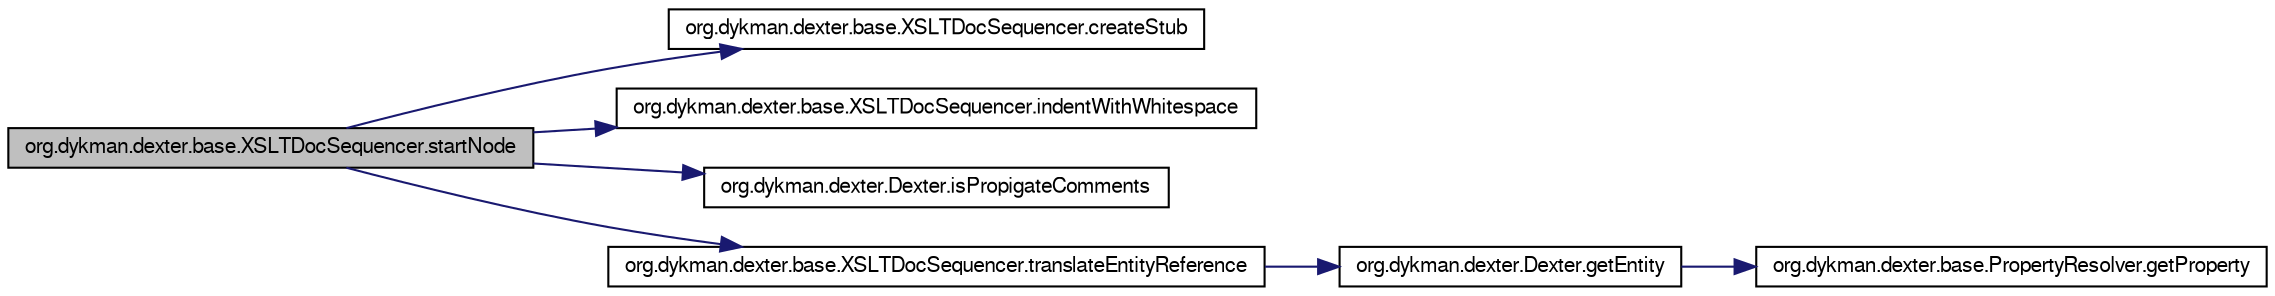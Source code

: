 digraph G
{
  bgcolor="transparent";
  edge [fontname="FreeSans",fontsize=10,labelfontname="FreeSans",labelfontsize=10];
  node [fontname="FreeSans",fontsize=10,shape=record];
  rankdir=LR;
  Node1 [label="org.dykman.dexter.base.XSLTDocSequencer.startNode",height=0.2,width=0.4,color="black", fillcolor="grey75", style="filled" fontcolor="black"];
  Node1 -> Node2 [color="midnightblue",fontsize=10,style="solid",fontname="FreeSans"];
  Node2 [label="org.dykman.dexter.base.XSLTDocSequencer.createStub",height=0.2,width=0.4,color="black",URL="$classorg_1_1dykman_1_1dexter_1_1base_1_1XSLTDocSequencer.html#720e40aad7a495517de5a35777998dc6"];
  Node1 -> Node3 [color="midnightblue",fontsize=10,style="solid",fontname="FreeSans"];
  Node3 [label="org.dykman.dexter.base.XSLTDocSequencer.indentWithWhitespace",height=0.2,width=0.4,color="black",URL="$classorg_1_1dykman_1_1dexter_1_1base_1_1XSLTDocSequencer.html#a4e9ae355156a4fb2ca5c31c8a6876f2"];
  Node1 -> Node4 [color="midnightblue",fontsize=10,style="solid",fontname="FreeSans"];
  Node4 [label="org.dykman.dexter.Dexter.isPropigateComments",height=0.2,width=0.4,color="black",URL="$classorg_1_1dykman_1_1dexter_1_1Dexter.html#42ada2706a595eaaca8efd7b49d98caa"];
  Node1 -> Node5 [color="midnightblue",fontsize=10,style="solid",fontname="FreeSans"];
  Node5 [label="org.dykman.dexter.base.XSLTDocSequencer.translateEntityReference",height=0.2,width=0.4,color="black",URL="$classorg_1_1dykman_1_1dexter_1_1base_1_1XSLTDocSequencer.html#056bb243e34ed929bb1d9f6f3f152392"];
  Node5 -> Node6 [color="midnightblue",fontsize=10,style="solid",fontname="FreeSans"];
  Node6 [label="org.dykman.dexter.Dexter.getEntity",height=0.2,width=0.4,color="black",URL="$classorg_1_1dykman_1_1dexter_1_1Dexter.html#b4bdc3eb74de8dd3e3654e61abef3d2e"];
  Node6 -> Node7 [color="midnightblue",fontsize=10,style="solid",fontname="FreeSans"];
  Node7 [label="org.dykman.dexter.base.PropertyResolver.getProperty",height=0.2,width=0.4,color="black",URL="$interfaceorg_1_1dykman_1_1dexter_1_1base_1_1PropertyResolver.html#3de06537c866ffc0907c7be72b56acaf"];
}
